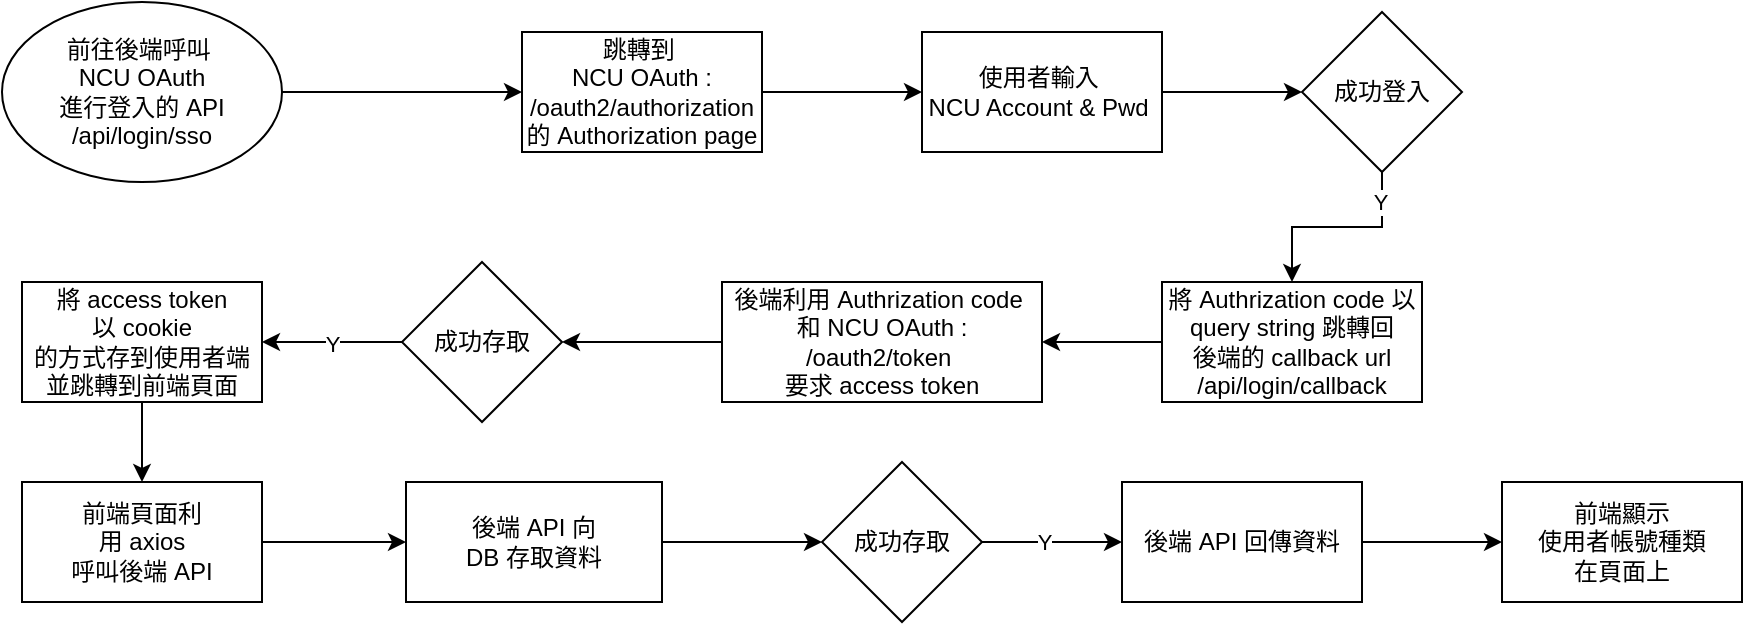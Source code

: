 <mxfile version="24.7.8">
  <diagram name="第 1 页" id="1VKcg0zCmO8QLD_K8Hbc">
    <mxGraphModel dx="1034" dy="412" grid="1" gridSize="10" guides="1" tooltips="1" connect="1" arrows="1" fold="1" page="1" pageScale="1" pageWidth="827" pageHeight="1169" math="0" shadow="0">
      <root>
        <mxCell id="0" />
        <mxCell id="1" parent="0" />
        <mxCell id="d_T4CtBdEG4fSvAagIkc-6" style="edgeStyle=orthogonalEdgeStyle;rounded=0;orthogonalLoop=1;jettySize=auto;html=1;exitX=1;exitY=0.5;exitDx=0;exitDy=0;" parent="1" source="d_T4CtBdEG4fSvAagIkc-2" target="d_T4CtBdEG4fSvAagIkc-5" edge="1">
          <mxGeometry relative="1" as="geometry" />
        </mxCell>
        <mxCell id="d_T4CtBdEG4fSvAagIkc-2" value="跳轉到&amp;nbsp;&lt;div&gt;NCU OAuth :&lt;/div&gt;&lt;div&gt;/oauth2/authorization&lt;br&gt;&lt;div&gt;的 Authorization page&lt;/div&gt;&lt;/div&gt;" style="rounded=0;whiteSpace=wrap;html=1;" parent="1" vertex="1">
          <mxGeometry x="300" y="155" width="120" height="60" as="geometry" />
        </mxCell>
        <mxCell id="d_T4CtBdEG4fSvAagIkc-4" style="edgeStyle=orthogonalEdgeStyle;rounded=0;orthogonalLoop=1;jettySize=auto;html=1;exitX=1;exitY=0.5;exitDx=0;exitDy=0;" parent="1" source="d_T4CtBdEG4fSvAagIkc-3" target="d_T4CtBdEG4fSvAagIkc-2" edge="1">
          <mxGeometry relative="1" as="geometry" />
        </mxCell>
        <mxCell id="d_T4CtBdEG4fSvAagIkc-3" value="前往後端呼叫&amp;nbsp;&lt;div&gt;NCU OAuth&lt;div&gt;進行登入的 API&lt;div&gt;/api/login/sso&lt;/div&gt;&lt;/div&gt;&lt;/div&gt;" style="ellipse;whiteSpace=wrap;html=1;" parent="1" vertex="1">
          <mxGeometry x="40" y="140" width="140" height="90" as="geometry" />
        </mxCell>
        <mxCell id="d_T4CtBdEG4fSvAagIkc-8" style="edgeStyle=orthogonalEdgeStyle;rounded=0;orthogonalLoop=1;jettySize=auto;html=1;exitX=1;exitY=0.5;exitDx=0;exitDy=0;entryX=0;entryY=0.5;entryDx=0;entryDy=0;" parent="1" source="d_T4CtBdEG4fSvAagIkc-5" target="d_T4CtBdEG4fSvAagIkc-7" edge="1">
          <mxGeometry relative="1" as="geometry" />
        </mxCell>
        <mxCell id="d_T4CtBdEG4fSvAagIkc-5" value="使用者輸入&amp;nbsp;&lt;div&gt;NCU Account &amp;amp; Pwd&amp;nbsp;&lt;/div&gt;" style="rounded=0;whiteSpace=wrap;html=1;" parent="1" vertex="1">
          <mxGeometry x="500" y="155" width="120" height="60" as="geometry" />
        </mxCell>
        <mxCell id="d_T4CtBdEG4fSvAagIkc-10" style="edgeStyle=orthogonalEdgeStyle;rounded=0;orthogonalLoop=1;jettySize=auto;html=1;exitX=0.5;exitY=1;exitDx=0;exitDy=0;entryX=0.5;entryY=0;entryDx=0;entryDy=0;" parent="1" source="d_T4CtBdEG4fSvAagIkc-7" target="d_T4CtBdEG4fSvAagIkc-11" edge="1">
          <mxGeometry relative="1" as="geometry">
            <mxPoint x="730" y="280" as="targetPoint" />
          </mxGeometry>
        </mxCell>
        <mxCell id="d_T4CtBdEG4fSvAagIkc-36" value="Y" style="edgeLabel;html=1;align=center;verticalAlign=middle;resizable=0;points=[];" parent="d_T4CtBdEG4fSvAagIkc-10" vertex="1" connectable="0">
          <mxGeometry x="-0.696" y="-1" relative="1" as="geometry">
            <mxPoint as="offset" />
          </mxGeometry>
        </mxCell>
        <mxCell id="d_T4CtBdEG4fSvAagIkc-7" value="成功登入" style="rhombus;whiteSpace=wrap;html=1;" parent="1" vertex="1">
          <mxGeometry x="690" y="145" width="80" height="80" as="geometry" />
        </mxCell>
        <mxCell id="d_T4CtBdEG4fSvAagIkc-14" style="edgeStyle=orthogonalEdgeStyle;rounded=0;orthogonalLoop=1;jettySize=auto;html=1;exitX=0;exitY=0.5;exitDx=0;exitDy=0;" parent="1" source="d_T4CtBdEG4fSvAagIkc-11" target="d_T4CtBdEG4fSvAagIkc-13" edge="1">
          <mxGeometry relative="1" as="geometry" />
        </mxCell>
        <mxCell id="d_T4CtBdEG4fSvAagIkc-11" value="將 Authrization code 以 query string 跳轉回&lt;div&gt;&lt;span style=&quot;background-color: initial;&quot;&gt;後端的 callback url&lt;/span&gt;&lt;div&gt;&lt;div&gt;/api/login/callback&lt;/div&gt;&lt;/div&gt;&lt;/div&gt;" style="rounded=0;whiteSpace=wrap;html=1;" parent="1" vertex="1">
          <mxGeometry x="620" y="280" width="130" height="60" as="geometry" />
        </mxCell>
        <mxCell id="d_T4CtBdEG4fSvAagIkc-16" style="edgeStyle=orthogonalEdgeStyle;rounded=0;orthogonalLoop=1;jettySize=auto;html=1;exitX=0;exitY=0.5;exitDx=0;exitDy=0;entryX=1;entryY=0.5;entryDx=0;entryDy=0;" parent="1" source="d_T4CtBdEG4fSvAagIkc-13" target="d_T4CtBdEG4fSvAagIkc-15" edge="1">
          <mxGeometry relative="1" as="geometry" />
        </mxCell>
        <mxCell id="d_T4CtBdEG4fSvAagIkc-13" value="後端利用&amp;nbsp;&lt;span style=&quot;background-color: initial;&quot;&gt;Authrization code&amp;nbsp;&lt;/span&gt;&lt;div&gt;&lt;span style=&quot;background-color: initial;&quot;&gt;和&lt;/span&gt;&lt;span style=&quot;background-color: initial;&quot;&gt;&amp;nbsp;NCU OAuth : /oauth2/token&amp;nbsp;&lt;/span&gt;&lt;/div&gt;&lt;div&gt;&lt;div&gt;要求 access token&lt;/div&gt;&lt;/div&gt;" style="rounded=0;whiteSpace=wrap;html=1;" parent="1" vertex="1">
          <mxGeometry x="400" y="280" width="160" height="60" as="geometry" />
        </mxCell>
        <mxCell id="d_T4CtBdEG4fSvAagIkc-18" style="edgeStyle=orthogonalEdgeStyle;rounded=0;orthogonalLoop=1;jettySize=auto;html=1;exitX=0;exitY=0.5;exitDx=0;exitDy=0;" parent="1" source="d_T4CtBdEG4fSvAagIkc-15" target="d_T4CtBdEG4fSvAagIkc-19" edge="1">
          <mxGeometry relative="1" as="geometry">
            <mxPoint x="160" y="310" as="targetPoint" />
          </mxGeometry>
        </mxCell>
        <mxCell id="d_T4CtBdEG4fSvAagIkc-20" value="Y" style="edgeLabel;html=1;align=center;verticalAlign=middle;resizable=0;points=[];" parent="d_T4CtBdEG4fSvAagIkc-18" vertex="1" connectable="0">
          <mxGeometry x="-0.004" y="1" relative="1" as="geometry">
            <mxPoint as="offset" />
          </mxGeometry>
        </mxCell>
        <mxCell id="d_T4CtBdEG4fSvAagIkc-15" value="成功存取" style="rhombus;whiteSpace=wrap;html=1;" parent="1" vertex="1">
          <mxGeometry x="240" y="270" width="80" height="80" as="geometry" />
        </mxCell>
        <mxCell id="d_T4CtBdEG4fSvAagIkc-22" style="edgeStyle=orthogonalEdgeStyle;rounded=0;orthogonalLoop=1;jettySize=auto;html=1;exitX=0.5;exitY=1;exitDx=0;exitDy=0;" parent="1" source="d_T4CtBdEG4fSvAagIkc-19" target="d_T4CtBdEG4fSvAagIkc-21" edge="1">
          <mxGeometry relative="1" as="geometry" />
        </mxCell>
        <mxCell id="d_T4CtBdEG4fSvAagIkc-19" value="&lt;div&gt;將 access token以&lt;span style=&quot;background-color: initial;&quot;&gt;&amp;nbsp;cookie&lt;/span&gt;&lt;div&gt;的方式存到使用者端&lt;/div&gt;&lt;/div&gt;&lt;div&gt;並&lt;span style=&quot;background-color: initial;&quot;&gt;跳轉到前端頁面&lt;/span&gt;&lt;/div&gt;" style="rounded=0;whiteSpace=wrap;html=1;" parent="1" vertex="1">
          <mxGeometry x="50" y="280" width="120" height="60" as="geometry" />
        </mxCell>
        <mxCell id="d_T4CtBdEG4fSvAagIkc-26" style="edgeStyle=orthogonalEdgeStyle;rounded=0;orthogonalLoop=1;jettySize=auto;html=1;exitX=1;exitY=0.5;exitDx=0;exitDy=0;" parent="1" source="d_T4CtBdEG4fSvAagIkc-21" target="d_T4CtBdEG4fSvAagIkc-25" edge="1">
          <mxGeometry relative="1" as="geometry" />
        </mxCell>
        <mxCell id="d_T4CtBdEG4fSvAagIkc-21" value="&lt;div&gt;前端頁面利&lt;/div&gt;&lt;div&gt;&lt;span style=&quot;background-color: initial;&quot;&gt;用 axios&lt;/span&gt;&lt;/div&gt;&lt;div&gt;&lt;span style=&quot;background-color: initial;&quot;&gt;呼叫後端 API&lt;/span&gt;&lt;/div&gt;" style="rounded=0;whiteSpace=wrap;html=1;" parent="1" vertex="1">
          <mxGeometry x="50" y="380" width="120" height="60" as="geometry" />
        </mxCell>
        <mxCell id="d_T4CtBdEG4fSvAagIkc-28" style="edgeStyle=orthogonalEdgeStyle;rounded=0;orthogonalLoop=1;jettySize=auto;html=1;exitX=1;exitY=0.5;exitDx=0;exitDy=0;entryX=0;entryY=0.5;entryDx=0;entryDy=0;" parent="1" source="d_T4CtBdEG4fSvAagIkc-25" target="d_T4CtBdEG4fSvAagIkc-27" edge="1">
          <mxGeometry relative="1" as="geometry" />
        </mxCell>
        <mxCell id="d_T4CtBdEG4fSvAagIkc-25" value="&lt;div&gt;後端 API 向&lt;/div&gt;&lt;div&gt;DB 存取資料&lt;/div&gt;" style="rounded=0;whiteSpace=wrap;html=1;" parent="1" vertex="1">
          <mxGeometry x="242" y="380" width="128" height="60" as="geometry" />
        </mxCell>
        <mxCell id="d_T4CtBdEG4fSvAagIkc-30" style="edgeStyle=orthogonalEdgeStyle;rounded=0;orthogonalLoop=1;jettySize=auto;html=1;exitX=1;exitY=0.5;exitDx=0;exitDy=0;entryX=0;entryY=0.5;entryDx=0;entryDy=0;" parent="1" source="d_T4CtBdEG4fSvAagIkc-27" target="d_T4CtBdEG4fSvAagIkc-32" edge="1">
          <mxGeometry relative="1" as="geometry">
            <mxPoint x="570" y="410" as="targetPoint" />
          </mxGeometry>
        </mxCell>
        <mxCell id="d_T4CtBdEG4fSvAagIkc-35" value="Y" style="edgeLabel;html=1;align=center;verticalAlign=middle;resizable=0;points=[];" parent="d_T4CtBdEG4fSvAagIkc-30" vertex="1" connectable="0">
          <mxGeometry x="-0.109" relative="1" as="geometry">
            <mxPoint as="offset" />
          </mxGeometry>
        </mxCell>
        <mxCell id="d_T4CtBdEG4fSvAagIkc-27" value="成功存取" style="rhombus;whiteSpace=wrap;html=1;" parent="1" vertex="1">
          <mxGeometry x="450" y="370" width="80" height="80" as="geometry" />
        </mxCell>
        <mxCell id="d_T4CtBdEG4fSvAagIkc-34" style="edgeStyle=orthogonalEdgeStyle;rounded=0;orthogonalLoop=1;jettySize=auto;html=1;exitX=1;exitY=0.5;exitDx=0;exitDy=0;" parent="1" source="d_T4CtBdEG4fSvAagIkc-32" target="d_T4CtBdEG4fSvAagIkc-33" edge="1">
          <mxGeometry relative="1" as="geometry" />
        </mxCell>
        <mxCell id="d_T4CtBdEG4fSvAagIkc-32" value="後端 API 回傳資料" style="rounded=0;whiteSpace=wrap;html=1;" parent="1" vertex="1">
          <mxGeometry x="600" y="380" width="120" height="60" as="geometry" />
        </mxCell>
        <mxCell id="d_T4CtBdEG4fSvAagIkc-33" value="前端顯示&lt;div&gt;使用者帳號種類&lt;/div&gt;&lt;div&gt;在頁面上&lt;/div&gt;" style="rounded=0;whiteSpace=wrap;html=1;" parent="1" vertex="1">
          <mxGeometry x="790" y="380" width="120" height="60" as="geometry" />
        </mxCell>
      </root>
    </mxGraphModel>
  </diagram>
</mxfile>
